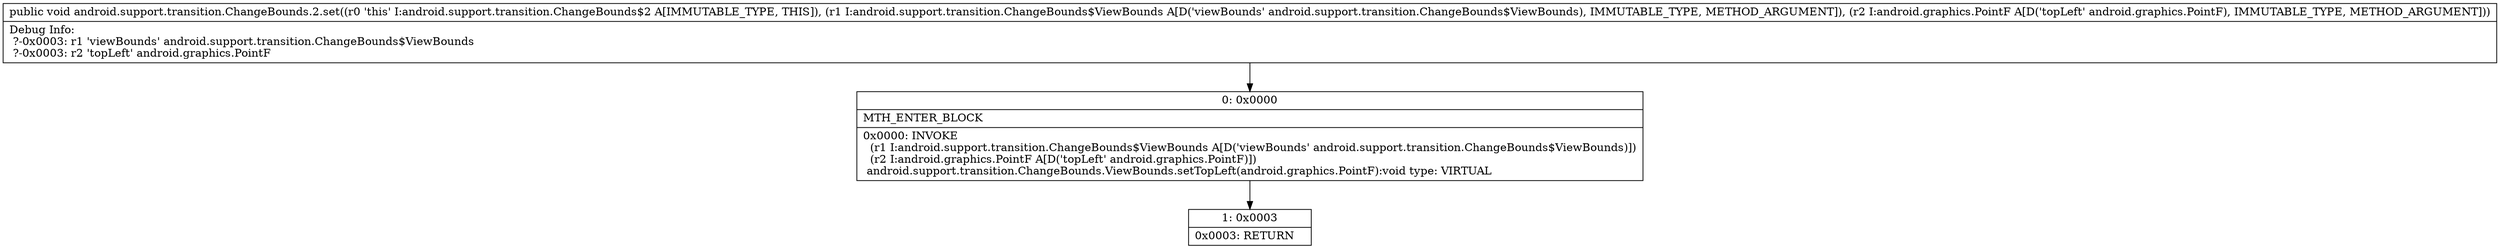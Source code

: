 digraph "CFG forandroid.support.transition.ChangeBounds.2.set(Landroid\/support\/transition\/ChangeBounds$ViewBounds;Landroid\/graphics\/PointF;)V" {
Node_0 [shape=record,label="{0\:\ 0x0000|MTH_ENTER_BLOCK\l|0x0000: INVOKE  \l  (r1 I:android.support.transition.ChangeBounds$ViewBounds A[D('viewBounds' android.support.transition.ChangeBounds$ViewBounds)])\l  (r2 I:android.graphics.PointF A[D('topLeft' android.graphics.PointF)])\l android.support.transition.ChangeBounds.ViewBounds.setTopLeft(android.graphics.PointF):void type: VIRTUAL \l}"];
Node_1 [shape=record,label="{1\:\ 0x0003|0x0003: RETURN   \l}"];
MethodNode[shape=record,label="{public void android.support.transition.ChangeBounds.2.set((r0 'this' I:android.support.transition.ChangeBounds$2 A[IMMUTABLE_TYPE, THIS]), (r1 I:android.support.transition.ChangeBounds$ViewBounds A[D('viewBounds' android.support.transition.ChangeBounds$ViewBounds), IMMUTABLE_TYPE, METHOD_ARGUMENT]), (r2 I:android.graphics.PointF A[D('topLeft' android.graphics.PointF), IMMUTABLE_TYPE, METHOD_ARGUMENT]))  | Debug Info:\l  ?\-0x0003: r1 'viewBounds' android.support.transition.ChangeBounds$ViewBounds\l  ?\-0x0003: r2 'topLeft' android.graphics.PointF\l}"];
MethodNode -> Node_0;
Node_0 -> Node_1;
}

